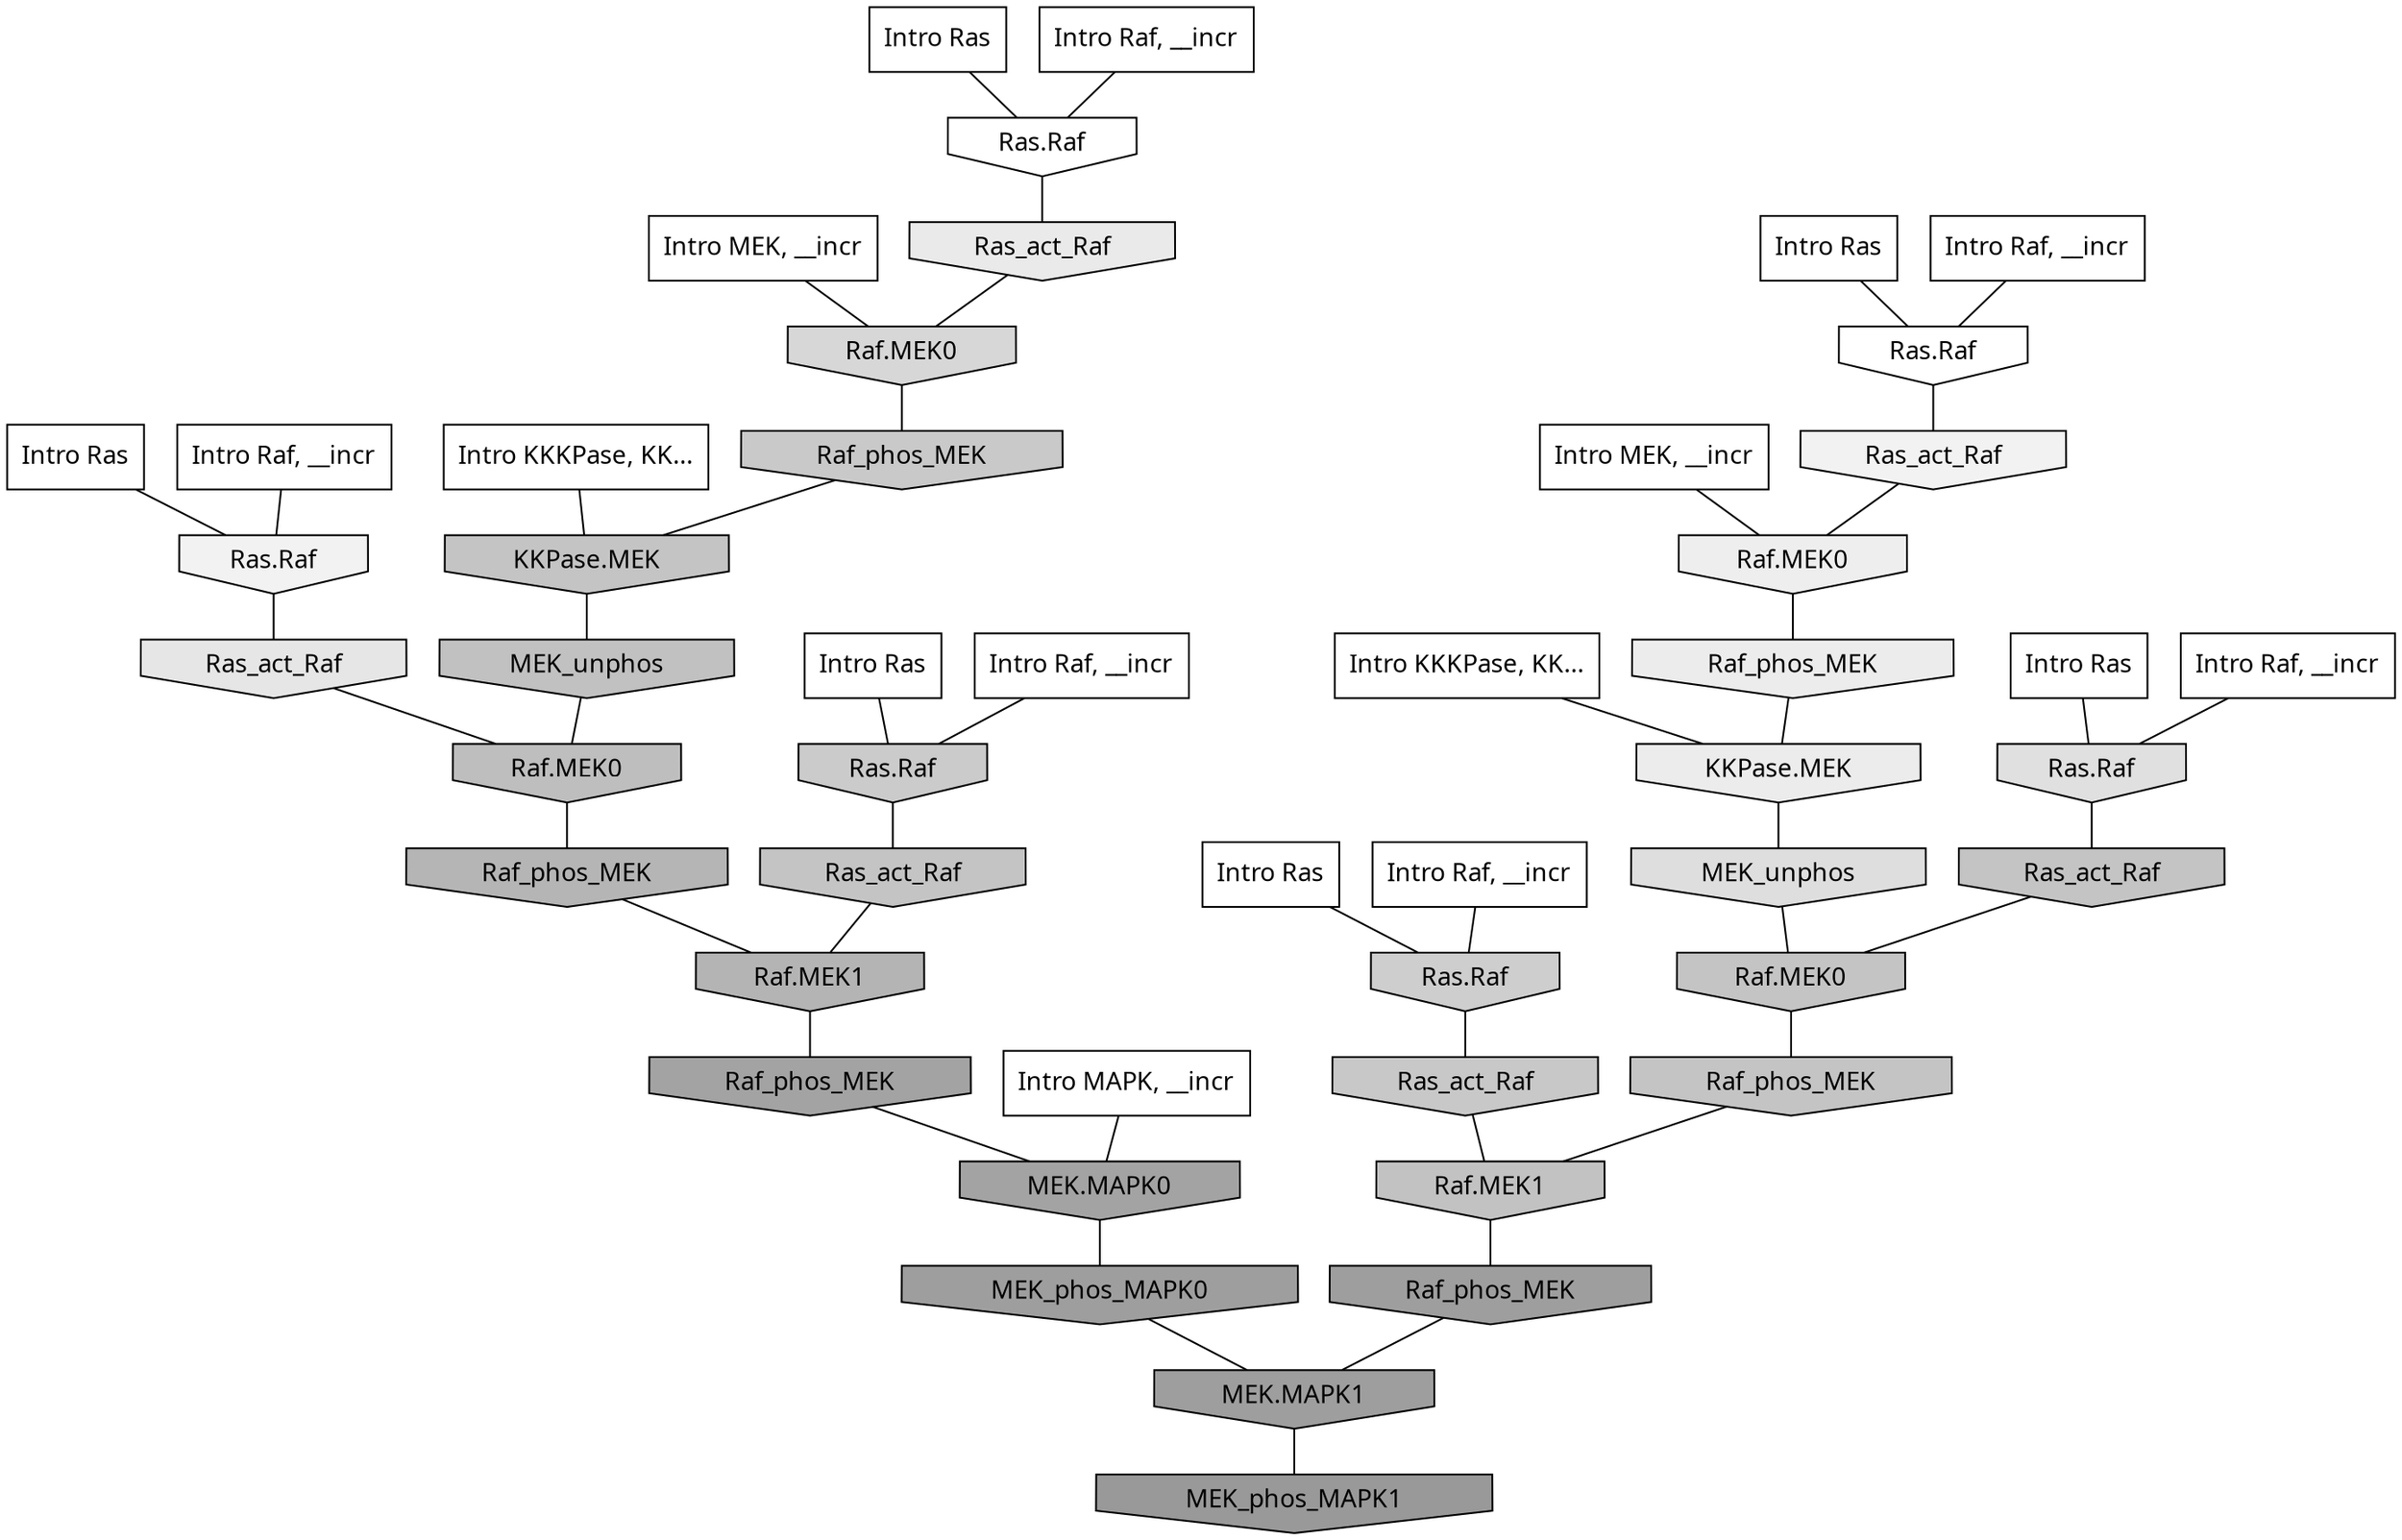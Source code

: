 digraph G{
  rankdir="TB";
  ranksep=0.30;
  node [fontname="CMU Serif"];
  edge [fontname="CMU Serif"];
  
  13 [label="Intro Ras", shape=rectangle, style=filled, fillcolor="0.000 0.000 1.000"]
  
  34 [label="Intro Ras", shape=rectangle, style=filled, fillcolor="0.000 0.000 1.000"]
  
  52 [label="Intro Ras", shape=rectangle, style=filled, fillcolor="0.000 0.000 1.000"]
  
  57 [label="Intro Ras", shape=rectangle, style=filled, fillcolor="0.000 0.000 1.000"]
  
  74 [label="Intro Ras", shape=rectangle, style=filled, fillcolor="0.000 0.000 1.000"]
  
  79 [label="Intro Ras", shape=rectangle, style=filled, fillcolor="0.000 0.000 1.000"]
  
  410 [label="Intro Raf, __incr", shape=rectangle, style=filled, fillcolor="0.000 0.000 1.000"]
  
  602 [label="Intro Raf, __incr", shape=rectangle, style=filled, fillcolor="0.000 0.000 1.000"]
  
  679 [label="Intro Raf, __incr", shape=rectangle, style=filled, fillcolor="0.000 0.000 1.000"]
  
  682 [label="Intro Raf, __incr", shape=rectangle, style=filled, fillcolor="0.000 0.000 1.000"]
  
  863 [label="Intro Raf, __incr", shape=rectangle, style=filled, fillcolor="0.000 0.000 1.000"]
  
  1065 [label="Intro Raf, __incr", shape=rectangle, style=filled, fillcolor="0.000 0.000 1.000"]
  
  1140 [label="Intro MEK, __incr", shape=rectangle, style=filled, fillcolor="0.000 0.000 1.000"]
  
  2024 [label="Intro MEK, __incr", shape=rectangle, style=filled, fillcolor="0.000 0.000 1.000"]
  
  2746 [label="Intro MAPK, __incr", shape=rectangle, style=filled, fillcolor="0.000 0.000 1.000"]
  
  3119 [label="Intro KKKPase, KK...", shape=rectangle, style=filled, fillcolor="0.000 0.000 1.000"]
  
  3172 [label="Intro KKKPase, KK...", shape=rectangle, style=filled, fillcolor="0.000 0.000 1.000"]
  
  3272 [label="Ras.Raf", shape=invhouse, style=filled, fillcolor="0.000 0.000 1.000"]
  
  3290 [label="Ras.Raf", shape=invhouse, style=filled, fillcolor="0.000 0.000 1.000"]
  
  3689 [label="Ras.Raf", shape=invhouse, style=filled, fillcolor="0.000 0.000 0.949"]
  
  3725 [label="Ras_act_Raf", shape=invhouse, style=filled, fillcolor="0.000 0.000 0.946"]
  
  3966 [label="Raf.MEK0", shape=invhouse, style=filled, fillcolor="0.000 0.000 0.930"]
  
  4044 [label="Raf_phos_MEK", shape=invhouse, style=filled, fillcolor="0.000 0.000 0.925"]
  
  4047 [label="KKPase.MEK", shape=invhouse, style=filled, fillcolor="0.000 0.000 0.925"]
  
  4192 [label="Ras_act_Raf", shape=invhouse, style=filled, fillcolor="0.000 0.000 0.915"]
  
  4372 [label="Ras_act_Raf", shape=invhouse, style=filled, fillcolor="0.000 0.000 0.902"]
  
  4807 [label="Ras.Raf", shape=invhouse, style=filled, fillcolor="0.000 0.000 0.877"]
  
  4906 [label="MEK_unphos", shape=invhouse, style=filled, fillcolor="0.000 0.000 0.870"]
  
  5452 [label="Raf.MEK0", shape=invhouse, style=filled, fillcolor="0.000 0.000 0.840"]
  
  6081 [label="Ras.Raf", shape=invhouse, style=filled, fillcolor="0.000 0.000 0.806"]
  
  6281 [label="Ras.Raf", shape=invhouse, style=filled, fillcolor="0.000 0.000 0.796"]
  
  6489 [label="Raf_phos_MEK", shape=invhouse, style=filled, fillcolor="0.000 0.000 0.788"]
  
  6623 [label="Ras_act_Raf", shape=invhouse, style=filled, fillcolor="0.000 0.000 0.783"]
  
  7012 [label="Ras_act_Raf", shape=invhouse, style=filled, fillcolor="0.000 0.000 0.769"]
  
  7023 [label="Ras_act_Raf", shape=invhouse, style=filled, fillcolor="0.000 0.000 0.769"]
  
  7030 [label="Raf.MEK0", shape=invhouse, style=filled, fillcolor="0.000 0.000 0.769"]
  
  7080 [label="Raf_phos_MEK", shape=invhouse, style=filled, fillcolor="0.000 0.000 0.767"]
  
  7153 [label="KKPase.MEK", shape=invhouse, style=filled, fillcolor="0.000 0.000 0.766"]
  
  7324 [label="Raf.MEK1", shape=invhouse, style=filled, fillcolor="0.000 0.000 0.760"]
  
  7494 [label="MEK_unphos", shape=invhouse, style=filled, fillcolor="0.000 0.000 0.755"]
  
  7760 [label="Raf.MEK0", shape=invhouse, style=filled, fillcolor="0.000 0.000 0.746"]
  
  9048 [label="Raf_phos_MEK", shape=invhouse, style=filled, fillcolor="0.000 0.000 0.708"]
  
  9090 [label="Raf.MEK1", shape=invhouse, style=filled, fillcolor="0.000 0.000 0.707"]
  
  12748 [label="Raf_phos_MEK", shape=invhouse, style=filled, fillcolor="0.000 0.000 0.639"]
  
  12752 [label="MEK.MAPK0", shape=invhouse, style=filled, fillcolor="0.000 0.000 0.639"]
  
  13981 [label="MEK_phos_MAPK0", shape=invhouse, style=filled, fillcolor="0.000 0.000 0.619"]
  
  14029 [label="Raf_phos_MEK", shape=invhouse, style=filled, fillcolor="0.000 0.000 0.619"]
  
  14034 [label="MEK.MAPK1", shape=invhouse, style=filled, fillcolor="0.000 0.000 0.619"]
  
  15405 [label="MEK_phos_MAPK1", shape=invhouse, style=filled, fillcolor="0.000 0.000 0.600"]
  
  
  14034 -> 15405 [dir=none, color="0.000 0.000 0.000"] 
  14029 -> 14034 [dir=none, color="0.000 0.000 0.000"] 
  13981 -> 14034 [dir=none, color="0.000 0.000 0.000"] 
  12752 -> 13981 [dir=none, color="0.000 0.000 0.000"] 
  12748 -> 12752 [dir=none, color="0.000 0.000 0.000"] 
  9090 -> 12748 [dir=none, color="0.000 0.000 0.000"] 
  9048 -> 9090 [dir=none, color="0.000 0.000 0.000"] 
  7760 -> 9048 [dir=none, color="0.000 0.000 0.000"] 
  7494 -> 7760 [dir=none, color="0.000 0.000 0.000"] 
  7324 -> 14029 [dir=none, color="0.000 0.000 0.000"] 
  7153 -> 7494 [dir=none, color="0.000 0.000 0.000"] 
  7080 -> 7324 [dir=none, color="0.000 0.000 0.000"] 
  7030 -> 7080 [dir=none, color="0.000 0.000 0.000"] 
  7023 -> 7030 [dir=none, color="0.000 0.000 0.000"] 
  7012 -> 9090 [dir=none, color="0.000 0.000 0.000"] 
  6623 -> 7324 [dir=none, color="0.000 0.000 0.000"] 
  6489 -> 7153 [dir=none, color="0.000 0.000 0.000"] 
  6281 -> 7012 [dir=none, color="0.000 0.000 0.000"] 
  6081 -> 6623 [dir=none, color="0.000 0.000 0.000"] 
  5452 -> 6489 [dir=none, color="0.000 0.000 0.000"] 
  4906 -> 7030 [dir=none, color="0.000 0.000 0.000"] 
  4807 -> 7023 [dir=none, color="0.000 0.000 0.000"] 
  4372 -> 7760 [dir=none, color="0.000 0.000 0.000"] 
  4192 -> 5452 [dir=none, color="0.000 0.000 0.000"] 
  4047 -> 4906 [dir=none, color="0.000 0.000 0.000"] 
  4044 -> 4047 [dir=none, color="0.000 0.000 0.000"] 
  3966 -> 4044 [dir=none, color="0.000 0.000 0.000"] 
  3725 -> 3966 [dir=none, color="0.000 0.000 0.000"] 
  3689 -> 4372 [dir=none, color="0.000 0.000 0.000"] 
  3290 -> 4192 [dir=none, color="0.000 0.000 0.000"] 
  3272 -> 3725 [dir=none, color="0.000 0.000 0.000"] 
  3172 -> 4047 [dir=none, color="0.000 0.000 0.000"] 
  3119 -> 7153 [dir=none, color="0.000 0.000 0.000"] 
  2746 -> 12752 [dir=none, color="0.000 0.000 0.000"] 
  2024 -> 3966 [dir=none, color="0.000 0.000 0.000"] 
  1140 -> 5452 [dir=none, color="0.000 0.000 0.000"] 
  1065 -> 3689 [dir=none, color="0.000 0.000 0.000"] 
  863 -> 6281 [dir=none, color="0.000 0.000 0.000"] 
  682 -> 6081 [dir=none, color="0.000 0.000 0.000"] 
  679 -> 4807 [dir=none, color="0.000 0.000 0.000"] 
  602 -> 3272 [dir=none, color="0.000 0.000 0.000"] 
  410 -> 3290 [dir=none, color="0.000 0.000 0.000"] 
  79 -> 6081 [dir=none, color="0.000 0.000 0.000"] 
  74 -> 3272 [dir=none, color="0.000 0.000 0.000"] 
  57 -> 6281 [dir=none, color="0.000 0.000 0.000"] 
  52 -> 3290 [dir=none, color="0.000 0.000 0.000"] 
  34 -> 4807 [dir=none, color="0.000 0.000 0.000"] 
  13 -> 3689 [dir=none, color="0.000 0.000 0.000"] 
  
  }
